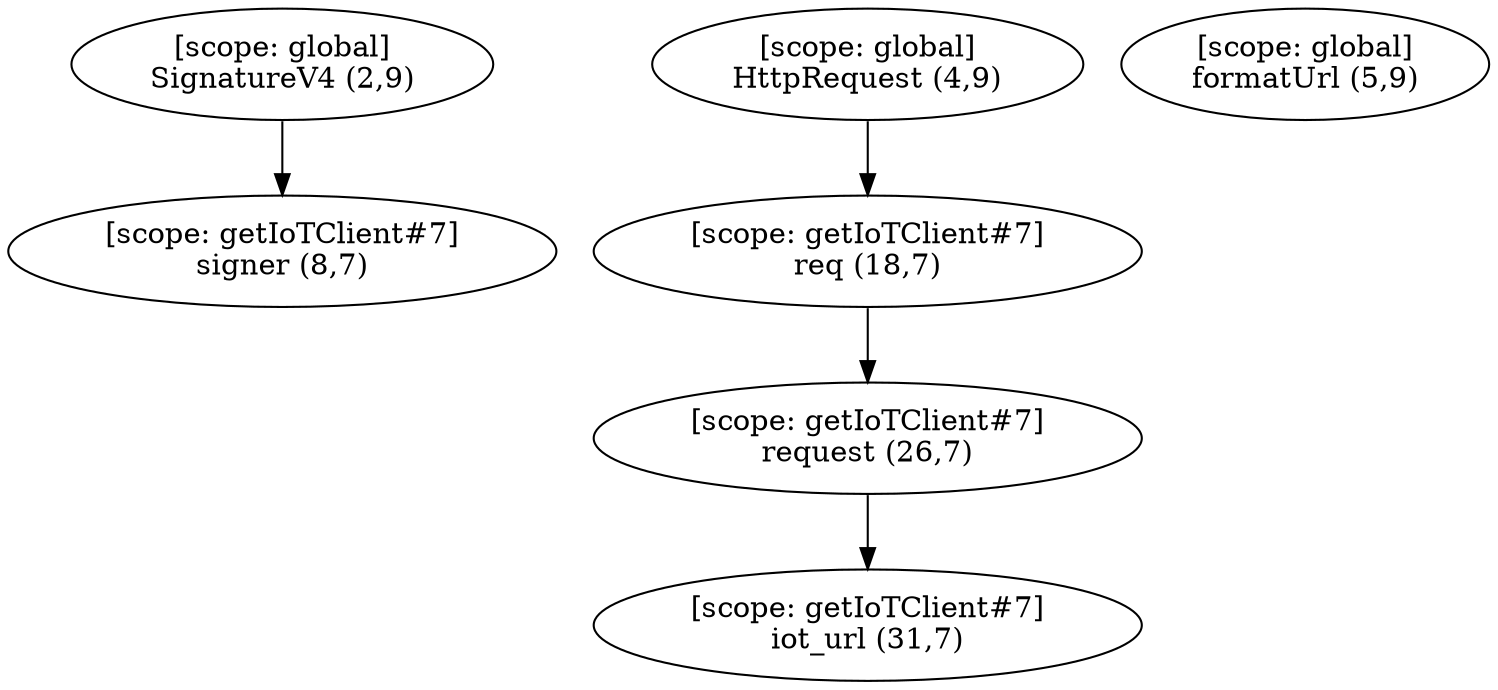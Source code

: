 digraph G {
  graph [ rankdir =TB ];
subgraph global {
  graph [ label = "Scope [global]" ];
  "[scope: global]
SignatureV4 (2,9)";
  "[scope: global]
HttpRequest (4,9)";
  "[scope: global]
formatUrl (5,9)";
}

subgraph getIoTClient_7 {
  graph [ label = "Scope [getIoTClient_7]" ];
  "[scope: getIoTClient#7]
signer (8,7)";
  "[scope: getIoTClient#7]
req (18,7)";
  "[scope: getIoTClient#7]
request (26,7)";
  "[scope: getIoTClient#7]
iot_url (31,7)";
}

  "[scope: global]
SignatureV4 (2,9)" -> "[scope: getIoTClient#7]
signer (8,7)";
  "[scope: global]
HttpRequest (4,9)" -> "[scope: getIoTClient#7]
req (18,7)";
  "[scope: getIoTClient#7]
req (18,7)" -> "[scope: getIoTClient#7]
request (26,7)";
  "[scope: getIoTClient#7]
request (26,7)" -> "[scope: getIoTClient#7]
iot_url (31,7)";
}
